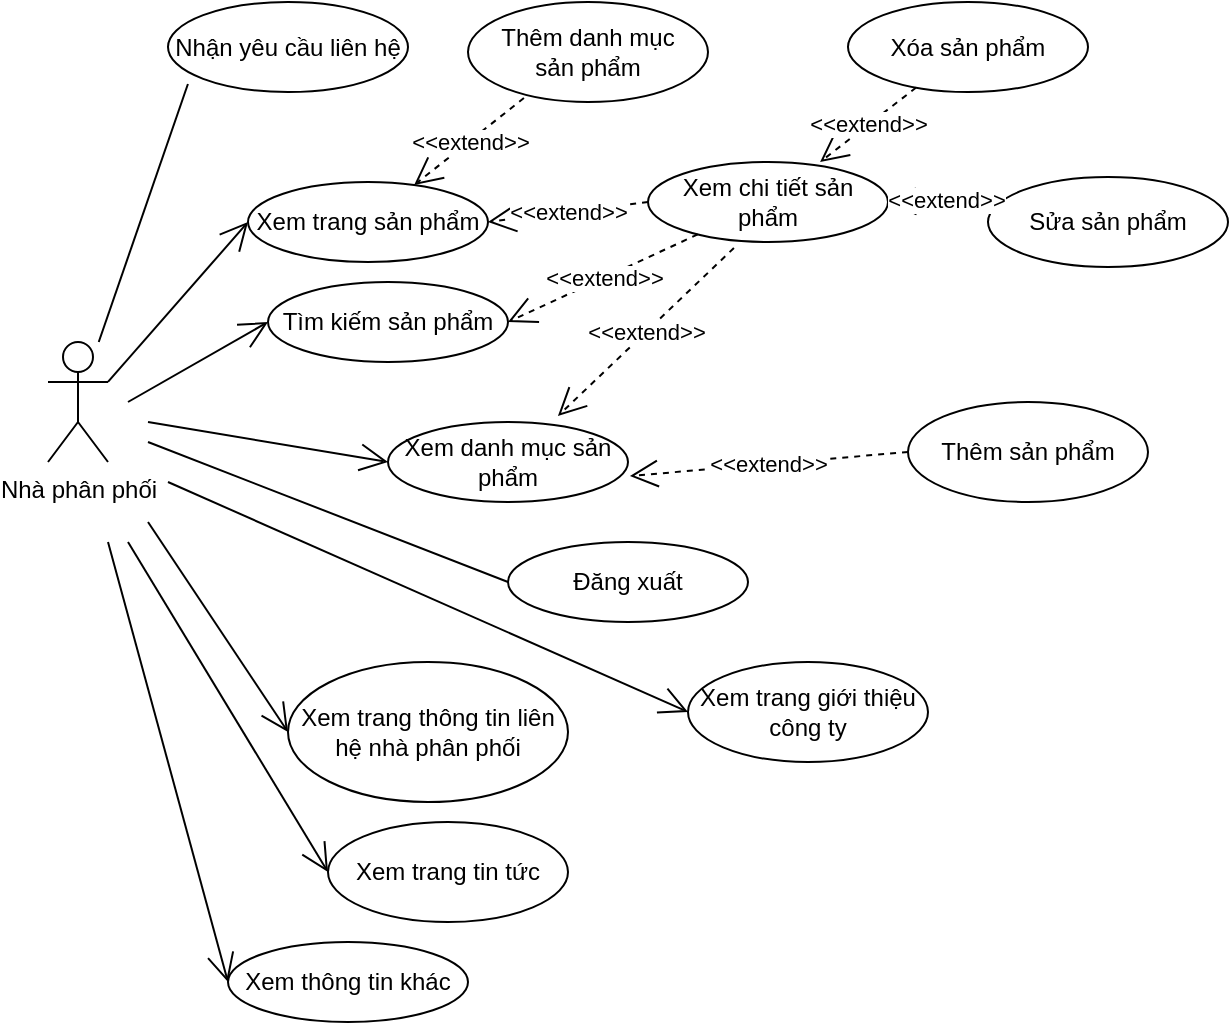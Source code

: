 <mxfile version="14.0.4" type="github">
  <diagram id="9cn4-sPAMM9QlVugcmKp" name="Page-1">
    <mxGraphModel dx="1036" dy="462" grid="1" gridSize="10" guides="1" tooltips="1" connect="1" arrows="1" fold="1" page="1" pageScale="1" pageWidth="850" pageHeight="1100" math="0" shadow="0">
      <root>
        <mxCell id="0" />
        <mxCell id="1" parent="0" />
        <mxCell id="hVl3eKsV4c-Q1abWNWTe-2" value="Nhận yêu cầu liên hệ" style="ellipse;whiteSpace=wrap;html=1;" parent="1" vertex="1">
          <mxGeometry x="750" y="70" width="120" height="45" as="geometry" />
        </mxCell>
        <mxCell id="hVl3eKsV4c-Q1abWNWTe-3" value="Thêm sản phẩm" style="ellipse;whiteSpace=wrap;html=1;" parent="1" vertex="1">
          <mxGeometry x="1120" y="270" width="120" height="50" as="geometry" />
        </mxCell>
        <mxCell id="hVl3eKsV4c-Q1abWNWTe-4" value="Thêm danh mục &lt;br&gt;sản phẩm" style="ellipse;whiteSpace=wrap;html=1;" parent="1" vertex="1">
          <mxGeometry x="900" y="70" width="120" height="50" as="geometry" />
        </mxCell>
        <mxCell id="hVl3eKsV4c-Q1abWNWTe-5" value="Xóa sản phẩm" style="ellipse;whiteSpace=wrap;html=1;" parent="1" vertex="1">
          <mxGeometry x="1090" y="70" width="120" height="45" as="geometry" />
        </mxCell>
        <mxCell id="hVl3eKsV4c-Q1abWNWTe-6" value="Nhà phân phối&lt;br&gt;" style="shape=umlActor;verticalLabelPosition=bottom;verticalAlign=top;html=1;outlineConnect=0;" parent="1" vertex="1">
          <mxGeometry x="690" y="240" width="30" height="60" as="geometry" />
        </mxCell>
        <mxCell id="hVl3eKsV4c-Q1abWNWTe-7" value="Đăng xuất" style="ellipse;whiteSpace=wrap;html=1;" parent="1" vertex="1">
          <mxGeometry x="920" y="340" width="120" height="40" as="geometry" />
        </mxCell>
        <mxCell id="hVl3eKsV4c-Q1abWNWTe-14" value="Xem chi tiết sản phẩm" style="ellipse;whiteSpace=wrap;html=1;" parent="1" vertex="1">
          <mxGeometry x="990" y="150" width="120" height="40" as="geometry" />
        </mxCell>
        <mxCell id="hVl3eKsV4c-Q1abWNWTe-15" value="Xem trang sản phẩm" style="ellipse;whiteSpace=wrap;html=1;" parent="1" vertex="1">
          <mxGeometry x="790" y="160" width="120" height="40" as="geometry" />
        </mxCell>
        <mxCell id="hVl3eKsV4c-Q1abWNWTe-16" value="&amp;lt;&amp;lt;extend&amp;gt;&amp;gt;" style="endArrow=open;endSize=12;dashed=1;html=1;exitX=0;exitY=0.5;exitDx=0;exitDy=0;entryX=1;entryY=0.5;entryDx=0;entryDy=0;" parent="1" source="hVl3eKsV4c-Q1abWNWTe-14" target="hVl3eKsV4c-Q1abWNWTe-15" edge="1">
          <mxGeometry width="160" relative="1" as="geometry">
            <mxPoint x="1019.04" y="202.5" as="sourcePoint" />
            <mxPoint x="989.04" y="295" as="targetPoint" />
          </mxGeometry>
        </mxCell>
        <mxCell id="hVl3eKsV4c-Q1abWNWTe-19" value="Tìm kiếm sản phẩm" style="ellipse;whiteSpace=wrap;html=1;" parent="1" vertex="1">
          <mxGeometry x="800" y="210" width="120" height="40" as="geometry" />
        </mxCell>
        <mxCell id="hVl3eKsV4c-Q1abWNWTe-22" value="&amp;lt;&amp;lt;extend&amp;gt;&amp;gt;" style="endArrow=open;endSize=12;dashed=1;html=1;entryX=1;entryY=0.5;entryDx=0;entryDy=0;" parent="1" source="hVl3eKsV4c-Q1abWNWTe-14" target="hVl3eKsV4c-Q1abWNWTe-19" edge="1">
          <mxGeometry width="160" relative="1" as="geometry">
            <mxPoint x="886" y="232" as="sourcePoint" />
            <mxPoint x="819.04" y="220" as="targetPoint" />
          </mxGeometry>
        </mxCell>
        <mxCell id="hVl3eKsV4c-Q1abWNWTe-23" value="Xem danh mục sản phẩm" style="ellipse;whiteSpace=wrap;html=1;" parent="1" vertex="1">
          <mxGeometry x="860" y="280" width="120" height="40" as="geometry" />
        </mxCell>
        <mxCell id="hVl3eKsV4c-Q1abWNWTe-25" value="&amp;lt;&amp;lt;extend&amp;gt;&amp;gt;" style="endArrow=open;endSize=12;dashed=1;html=1;exitX=0.358;exitY=1.075;exitDx=0;exitDy=0;exitPerimeter=0;entryX=0.708;entryY=-0.075;entryDx=0;entryDy=0;entryPerimeter=0;" parent="1" source="hVl3eKsV4c-Q1abWNWTe-14" target="hVl3eKsV4c-Q1abWNWTe-23" edge="1">
          <mxGeometry width="160" relative="1" as="geometry">
            <mxPoint x="1015.04" y="341" as="sourcePoint" />
            <mxPoint x="953" y="244" as="targetPoint" />
          </mxGeometry>
        </mxCell>
        <mxCell id="hVl3eKsV4c-Q1abWNWTe-27" value="" style="endArrow=open;endFill=1;endSize=12;html=1;entryX=0;entryY=0.5;entryDx=0;entryDy=0;exitX=1;exitY=0.333;exitDx=0;exitDy=0;exitPerimeter=0;" parent="1" source="hVl3eKsV4c-Q1abWNWTe-6" target="hVl3eKsV4c-Q1abWNWTe-15" edge="1">
          <mxGeometry width="160" relative="1" as="geometry">
            <mxPoint x="680" y="250" as="sourcePoint" />
            <mxPoint x="770" y="220" as="targetPoint" />
          </mxGeometry>
        </mxCell>
        <mxCell id="hVl3eKsV4c-Q1abWNWTe-28" value="&amp;lt;&amp;lt;extend&amp;gt;&amp;gt;" style="endArrow=open;endSize=12;dashed=1;html=1;exitX=0.233;exitY=0.96;exitDx=0;exitDy=0;exitPerimeter=0;" parent="1" source="hVl3eKsV4c-Q1abWNWTe-4" target="hVl3eKsV4c-Q1abWNWTe-15" edge="1">
          <mxGeometry width="160" relative="1" as="geometry">
            <mxPoint x="937.574" y="104.142" as="sourcePoint" />
            <mxPoint x="892.426" y="215.858" as="targetPoint" />
          </mxGeometry>
        </mxCell>
        <mxCell id="hVl3eKsV4c-Q1abWNWTe-29" value="&amp;lt;&amp;lt;extend&amp;gt;&amp;gt;" style="endArrow=open;endSize=12;dashed=1;html=1;entryX=0.717;entryY=0;entryDx=0;entryDy=0;entryPerimeter=0;" parent="1" source="hVl3eKsV4c-Q1abWNWTe-5" target="hVl3eKsV4c-Q1abWNWTe-14" edge="1">
          <mxGeometry width="160" relative="1" as="geometry">
            <mxPoint x="1152.96" y="183" as="sourcePoint" />
            <mxPoint x="1074.96" y="227" as="targetPoint" />
          </mxGeometry>
        </mxCell>
        <mxCell id="hVl3eKsV4c-Q1abWNWTe-30" value="&amp;lt;&amp;lt;extend&amp;gt;&amp;gt;" style="endArrow=open;endSize=12;dashed=1;html=1;exitX=0;exitY=0.5;exitDx=0;exitDy=0;entryX=1.008;entryY=0.675;entryDx=0;entryDy=0;entryPerimeter=0;" parent="1" source="hVl3eKsV4c-Q1abWNWTe-3" target="hVl3eKsV4c-Q1abWNWTe-23" edge="1">
          <mxGeometry width="160" relative="1" as="geometry">
            <mxPoint x="1152.96" y="183" as="sourcePoint" />
            <mxPoint x="1074.96" y="227" as="targetPoint" />
          </mxGeometry>
        </mxCell>
        <mxCell id="hVl3eKsV4c-Q1abWNWTe-32" value="Xem trang tin tức" style="ellipse;whiteSpace=wrap;html=1;" parent="1" vertex="1">
          <mxGeometry x="830" y="480" width="120" height="50" as="geometry" />
        </mxCell>
        <mxCell id="hVl3eKsV4c-Q1abWNWTe-33" value="Xem trang thông tin liên hệ nhà phân phối" style="ellipse;whiteSpace=wrap;html=1;" parent="1" vertex="1">
          <mxGeometry x="810" y="400" width="140" height="70" as="geometry" />
        </mxCell>
        <mxCell id="hVl3eKsV4c-Q1abWNWTe-38" value="Xem thông tin khác" style="ellipse;whiteSpace=wrap;html=1;" parent="1" vertex="1">
          <mxGeometry x="780" y="540" width="120" height="40" as="geometry" />
        </mxCell>
        <mxCell id="hVl3eKsV4c-Q1abWNWTe-39" value="Xem trang giới thiệu công ty" style="ellipse;whiteSpace=wrap;html=1;" parent="1" vertex="1">
          <mxGeometry x="1010" y="400" width="120" height="50" as="geometry" />
        </mxCell>
        <mxCell id="hVl3eKsV4c-Q1abWNWTe-40" value="" style="endArrow=open;endFill=1;endSize=12;html=1;entryX=0;entryY=0.5;entryDx=0;entryDy=0;" parent="1" target="hVl3eKsV4c-Q1abWNWTe-39" edge="1">
          <mxGeometry width="160" relative="1" as="geometry">
            <mxPoint x="750" y="310" as="sourcePoint" />
            <mxPoint x="860" y="190" as="targetPoint" />
          </mxGeometry>
        </mxCell>
        <mxCell id="hVl3eKsV4c-Q1abWNWTe-41" value="" style="endArrow=open;endFill=1;endSize=12;html=1;entryX=0;entryY=0.5;entryDx=0;entryDy=0;" parent="1" target="hVl3eKsV4c-Q1abWNWTe-33" edge="1">
          <mxGeometry width="160" relative="1" as="geometry">
            <mxPoint x="740" y="330" as="sourcePoint" />
            <mxPoint x="830" y="315" as="targetPoint" />
          </mxGeometry>
        </mxCell>
        <mxCell id="hVl3eKsV4c-Q1abWNWTe-42" value="" style="endArrow=open;endFill=1;endSize=12;html=1;entryX=0;entryY=0.5;entryDx=0;entryDy=0;" parent="1" target="hVl3eKsV4c-Q1abWNWTe-32" edge="1">
          <mxGeometry width="160" relative="1" as="geometry">
            <mxPoint x="730" y="340" as="sourcePoint" />
            <mxPoint x="835" y="395" as="targetPoint" />
          </mxGeometry>
        </mxCell>
        <mxCell id="hVl3eKsV4c-Q1abWNWTe-43" value="" style="endArrow=open;endFill=1;endSize=12;html=1;entryX=0;entryY=0.5;entryDx=0;entryDy=0;" parent="1" target="hVl3eKsV4c-Q1abWNWTe-38" edge="1">
          <mxGeometry width="160" relative="1" as="geometry">
            <mxPoint x="720" y="340" as="sourcePoint" />
            <mxPoint x="840" y="475" as="targetPoint" />
          </mxGeometry>
        </mxCell>
        <mxCell id="pRlMfOPpFzx5-5ufqS9S-1" value="Sửa sản phẩm" style="ellipse;whiteSpace=wrap;html=1;" parent="1" vertex="1">
          <mxGeometry x="1160" y="157.5" width="120" height="45" as="geometry" />
        </mxCell>
        <mxCell id="pRlMfOPpFzx5-5ufqS9S-2" value="&amp;lt;&amp;lt;extend&amp;gt;&amp;gt;" style="endArrow=open;endSize=12;dashed=1;html=1;entryX=1;entryY=0.5;entryDx=0;entryDy=0;exitX=0.067;exitY=0.244;exitDx=0;exitDy=0;exitPerimeter=0;" parent="1" source="pRlMfOPpFzx5-5ufqS9S-1" target="hVl3eKsV4c-Q1abWNWTe-14" edge="1">
          <mxGeometry width="160" relative="1" as="geometry">
            <mxPoint x="1244.025" y="102.782" as="sourcePoint" />
            <mxPoint x="1196.04" y="140" as="targetPoint" />
          </mxGeometry>
        </mxCell>
        <mxCell id="lfKu5_XluW6x3rqzH1M9-1" value="" style="endArrow=open;endFill=1;endSize=12;html=1;entryX=0;entryY=0.5;entryDx=0;entryDy=0;exitX=1;exitY=0.333;exitDx=0;exitDy=0;exitPerimeter=0;" parent="1" target="hVl3eKsV4c-Q1abWNWTe-19" edge="1">
          <mxGeometry width="160" relative="1" as="geometry">
            <mxPoint x="730" y="270" as="sourcePoint" />
            <mxPoint x="790" y="210" as="targetPoint" />
          </mxGeometry>
        </mxCell>
        <mxCell id="lfKu5_XluW6x3rqzH1M9-2" value="" style="endArrow=open;endFill=1;endSize=12;html=1;entryX=0;entryY=0.5;entryDx=0;entryDy=0;" parent="1" target="hVl3eKsV4c-Q1abWNWTe-23" edge="1">
          <mxGeometry width="160" relative="1" as="geometry">
            <mxPoint x="740" y="280" as="sourcePoint" />
            <mxPoint x="810" y="240" as="targetPoint" />
          </mxGeometry>
        </mxCell>
        <mxCell id="uXLvWL4LeHgfFq4zYL5f-1" value="" style="endArrow=none;html=1;entryX=0;entryY=0.5;entryDx=0;entryDy=0;" edge="1" parent="1" target="hVl3eKsV4c-Q1abWNWTe-7">
          <mxGeometry width="50" height="50" relative="1" as="geometry">
            <mxPoint x="740" y="290" as="sourcePoint" />
            <mxPoint x="860" y="300" as="targetPoint" />
          </mxGeometry>
        </mxCell>
        <mxCell id="uXLvWL4LeHgfFq4zYL5f-2" value="" style="endArrow=none;html=1;entryX=0.083;entryY=0.911;entryDx=0;entryDy=0;entryPerimeter=0;" edge="1" parent="1" source="hVl3eKsV4c-Q1abWNWTe-6" target="hVl3eKsV4c-Q1abWNWTe-2">
          <mxGeometry width="50" height="50" relative="1" as="geometry">
            <mxPoint x="690" y="190" as="sourcePoint" />
            <mxPoint x="740" y="140" as="targetPoint" />
          </mxGeometry>
        </mxCell>
      </root>
    </mxGraphModel>
  </diagram>
</mxfile>

